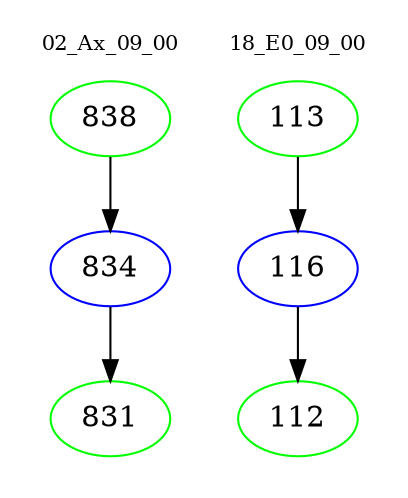 digraph{
subgraph cluster_0 {
color = white
label = "02_Ax_09_00";
fontsize=10;
T0_838 [label="838", color="green"]
T0_838 -> T0_834 [color="black"]
T0_834 [label="834", color="blue"]
T0_834 -> T0_831 [color="black"]
T0_831 [label="831", color="green"]
}
subgraph cluster_1 {
color = white
label = "18_E0_09_00";
fontsize=10;
T1_113 [label="113", color="green"]
T1_113 -> T1_116 [color="black"]
T1_116 [label="116", color="blue"]
T1_116 -> T1_112 [color="black"]
T1_112 [label="112", color="green"]
}
}
